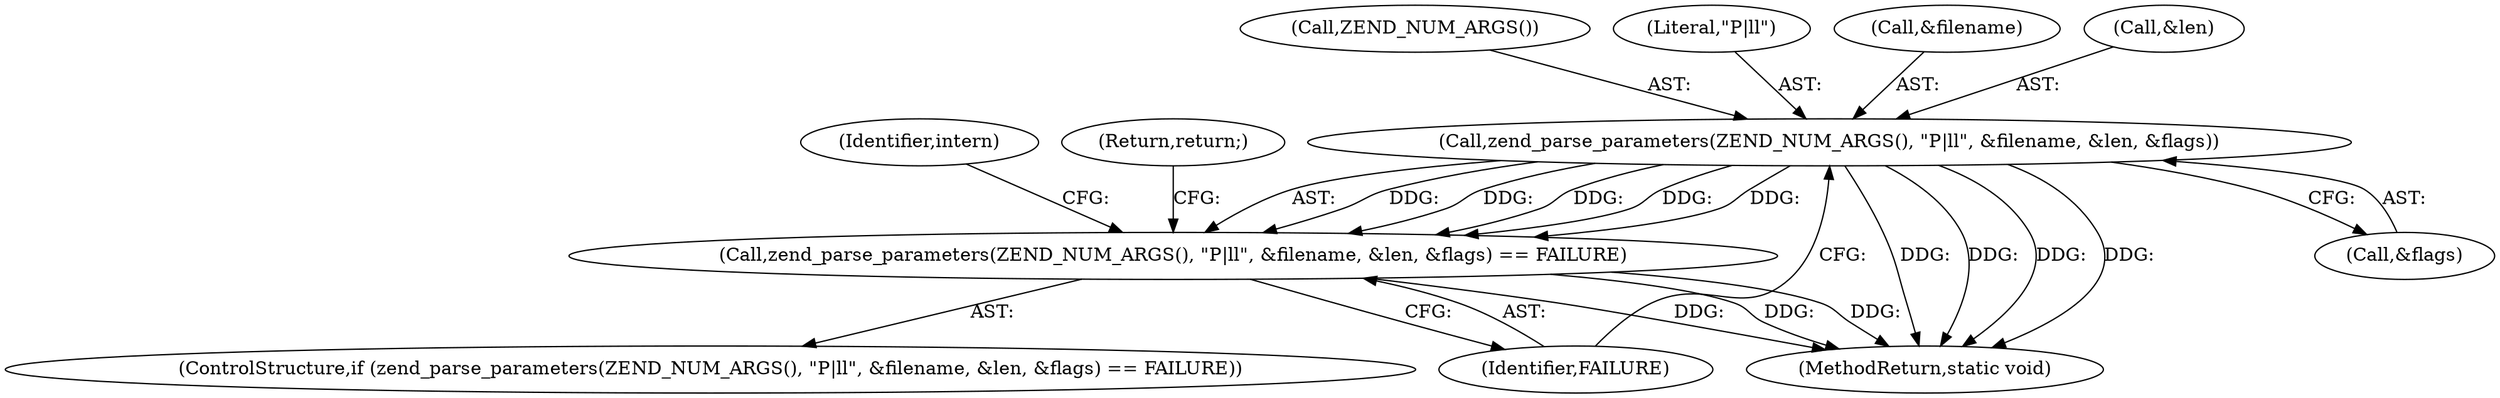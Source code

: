 digraph "0_php-src_3b8d4de300854b3517c7acb239b84f7726c1353c?w=1_0@pointer" {
"1000147" [label="(Call,zend_parse_parameters(ZEND_NUM_ARGS(), \"P|ll\", &filename, &len, &flags))"];
"1000146" [label="(Call,zend_parse_parameters(ZEND_NUM_ARGS(), \"P|ll\", &filename, &len, &flags) == FAILURE)"];
"1000148" [label="(Call,ZEND_NUM_ARGS())"];
"1000154" [label="(Call,&flags)"];
"1000149" [label="(Literal,\"P|ll\")"];
"1000146" [label="(Call,zend_parse_parameters(ZEND_NUM_ARGS(), \"P|ll\", &filename, &len, &flags) == FAILURE)"];
"1000150" [label="(Call,&filename)"];
"1000145" [label="(ControlStructure,if (zend_parse_parameters(ZEND_NUM_ARGS(), \"P|ll\", &filename, &len, &flags) == FAILURE))"];
"1000152" [label="(Call,&len)"];
"1000147" [label="(Call,zend_parse_parameters(ZEND_NUM_ARGS(), \"P|ll\", &filename, &len, &flags))"];
"1000156" [label="(Identifier,FAILURE)"];
"1000160" [label="(Identifier,intern)"];
"1000158" [label="(Return,return;)"];
"1000267" [label="(MethodReturn,static void)"];
"1000147" -> "1000146"  [label="AST: "];
"1000147" -> "1000154"  [label="CFG: "];
"1000148" -> "1000147"  [label="AST: "];
"1000149" -> "1000147"  [label="AST: "];
"1000150" -> "1000147"  [label="AST: "];
"1000152" -> "1000147"  [label="AST: "];
"1000154" -> "1000147"  [label="AST: "];
"1000156" -> "1000147"  [label="CFG: "];
"1000147" -> "1000267"  [label="DDG: "];
"1000147" -> "1000267"  [label="DDG: "];
"1000147" -> "1000267"  [label="DDG: "];
"1000147" -> "1000267"  [label="DDG: "];
"1000147" -> "1000146"  [label="DDG: "];
"1000147" -> "1000146"  [label="DDG: "];
"1000147" -> "1000146"  [label="DDG: "];
"1000147" -> "1000146"  [label="DDG: "];
"1000147" -> "1000146"  [label="DDG: "];
"1000146" -> "1000145"  [label="AST: "];
"1000146" -> "1000156"  [label="CFG: "];
"1000156" -> "1000146"  [label="AST: "];
"1000158" -> "1000146"  [label="CFG: "];
"1000160" -> "1000146"  [label="CFG: "];
"1000146" -> "1000267"  [label="DDG: "];
"1000146" -> "1000267"  [label="DDG: "];
"1000146" -> "1000267"  [label="DDG: "];
}
